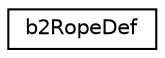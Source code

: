 digraph "Graphical Class Hierarchy"
{
 // LATEX_PDF_SIZE
  edge [fontname="Helvetica",fontsize="10",labelfontname="Helvetica",labelfontsize="10"];
  node [fontname="Helvetica",fontsize="10",shape=record];
  rankdir="LR";
  Node0 [label="b2RopeDef",height=0.2,width=0.4,color="black", fillcolor="white", style="filled",URL="$structb2RopeDef.html",tooltip=" "];
}
